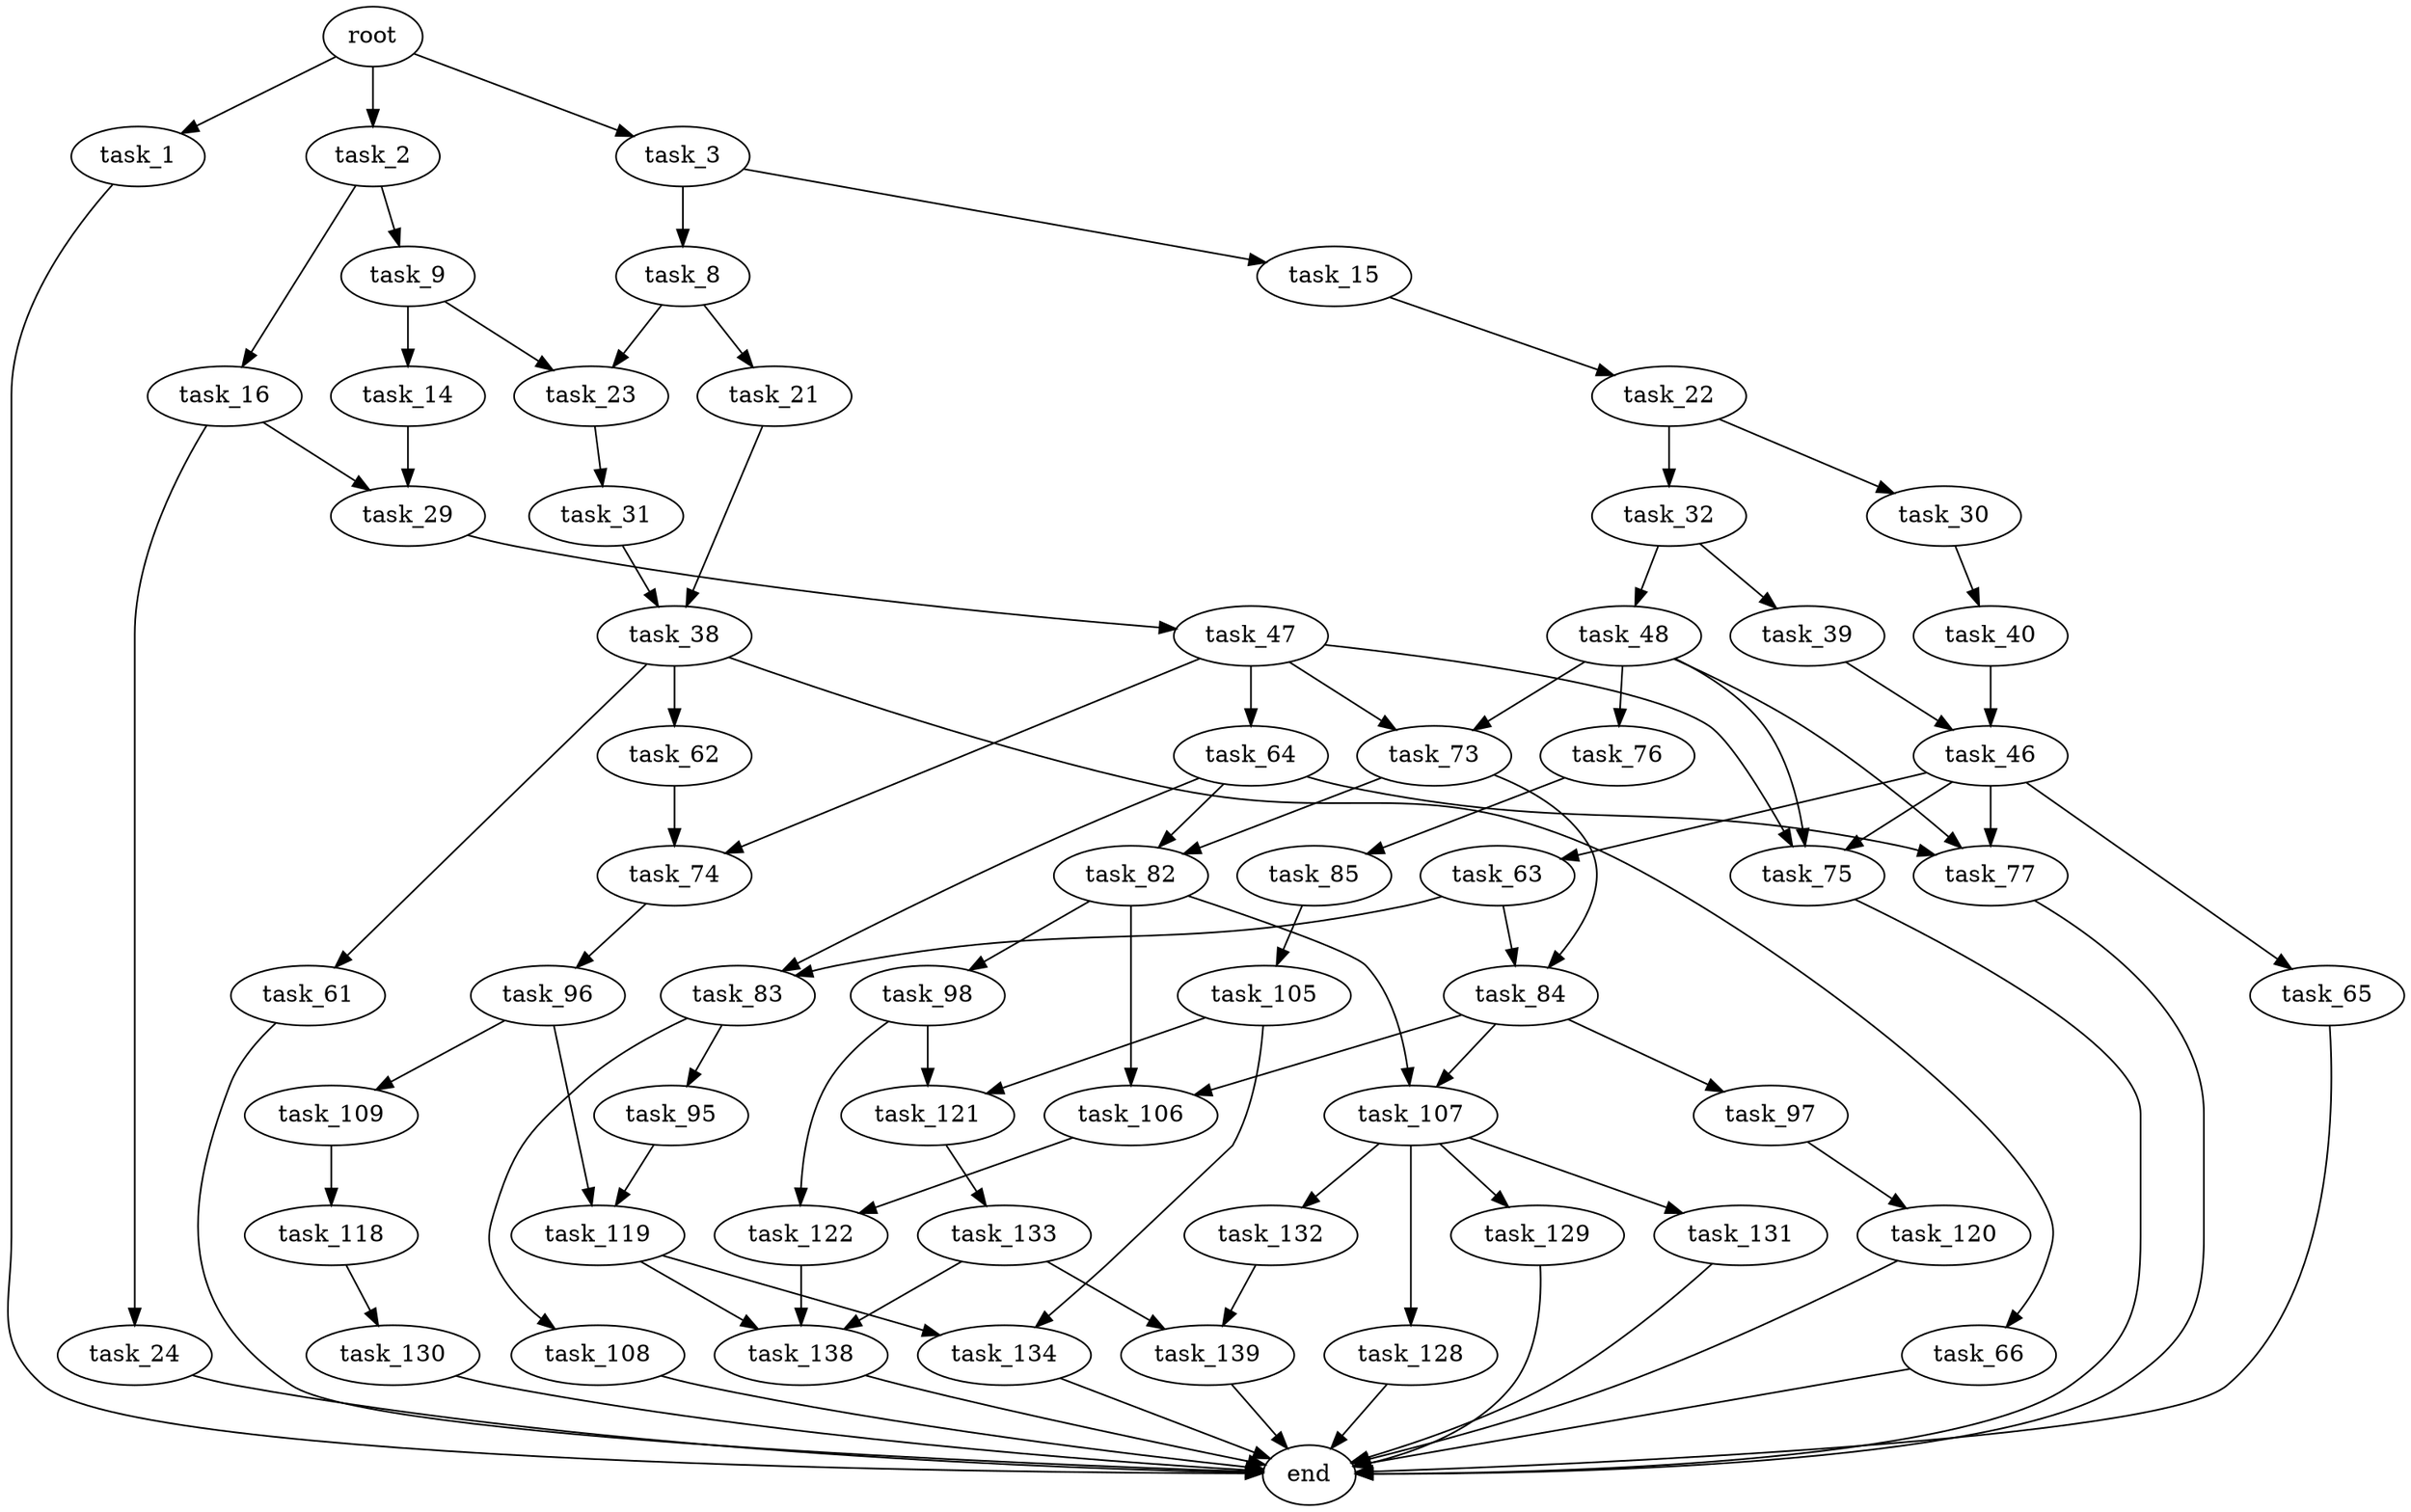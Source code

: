 digraph G {
  root [size="0.000000"];
  task_1 [size="8373658838.000000"];
  task_2 [size="134217728000.000000"];
  task_3 [size="1040603303198.000000"];
  end [size="0.000000"];
  task_9 [size="39062227364.000000"];
  task_16 [size="1109307750.000000"];
  task_8 [size="18989378492.000000"];
  task_15 [size="3953640760.000000"];
  task_21 [size="134693088136.000000"];
  task_23 [size="68719476736.000000"];
  task_14 [size="549755813888.000000"];
  task_29 [size="278872448909.000000"];
  task_22 [size="9763305346.000000"];
  task_24 [size="27023079788.000000"];
  task_38 [size="65229656622.000000"];
  task_30 [size="30434483046.000000"];
  task_32 [size="341402491272.000000"];
  task_31 [size="368293445632.000000"];
  task_47 [size="537803882356.000000"];
  task_40 [size="20331641341.000000"];
  task_39 [size="28991029248.000000"];
  task_48 [size="34544648256.000000"];
  task_61 [size="9988324308.000000"];
  task_62 [size="81382779574.000000"];
  task_66 [size="368293445632.000000"];
  task_46 [size="231928233984.000000"];
  task_63 [size="87632107692.000000"];
  task_65 [size="782757789696.000000"];
  task_75 [size="467725230890.000000"];
  task_77 [size="20607405767.000000"];
  task_64 [size="134217728000.000000"];
  task_73 [size="196438507057.000000"];
  task_74 [size="1785066469.000000"];
  task_76 [size="231928233984.000000"];
  task_83 [size="867377853859.000000"];
  task_84 [size="57426326633.000000"];
  task_82 [size="368293445632.000000"];
  task_96 [size="138093703968.000000"];
  task_85 [size="2557576362.000000"];
  task_98 [size="541542107398.000000"];
  task_106 [size="549755813888.000000"];
  task_107 [size="47069846926.000000"];
  task_95 [size="4620261938.000000"];
  task_108 [size="549755813888.000000"];
  task_97 [size="491784598665.000000"];
  task_105 [size="41524540800.000000"];
  task_119 [size="27324788921.000000"];
  task_109 [size="28498528933.000000"];
  task_120 [size="1073741824000.000000"];
  task_121 [size="782757789696.000000"];
  task_122 [size="23071048903.000000"];
  task_134 [size="4751462172.000000"];
  task_128 [size="6347050977.000000"];
  task_129 [size="34752082587.000000"];
  task_131 [size="68719476736.000000"];
  task_132 [size="24075069510.000000"];
  task_118 [size="612464990.000000"];
  task_130 [size="7210238656.000000"];
  task_138 [size="26112259390.000000"];
  task_133 [size="12585301884.000000"];
  task_139 [size="690997246.000000"];

  root -> task_1 [size="1.000000"];
  root -> task_2 [size="1.000000"];
  root -> task_3 [size="1.000000"];
  task_1 -> end [size="1.000000"];
  task_2 -> task_9 [size="209715200.000000"];
  task_2 -> task_16 [size="209715200.000000"];
  task_3 -> task_8 [size="838860800.000000"];
  task_3 -> task_15 [size="838860800.000000"];
  task_9 -> task_14 [size="33554432.000000"];
  task_9 -> task_23 [size="33554432.000000"];
  task_16 -> task_24 [size="33554432.000000"];
  task_16 -> task_29 [size="33554432.000000"];
  task_8 -> task_21 [size="411041792.000000"];
  task_8 -> task_23 [size="411041792.000000"];
  task_15 -> task_22 [size="75497472.000000"];
  task_21 -> task_38 [size="301989888.000000"];
  task_23 -> task_31 [size="134217728.000000"];
  task_14 -> task_29 [size="536870912.000000"];
  task_29 -> task_47 [size="301989888.000000"];
  task_22 -> task_30 [size="536870912.000000"];
  task_22 -> task_32 [size="536870912.000000"];
  task_24 -> end [size="1.000000"];
  task_38 -> task_61 [size="209715200.000000"];
  task_38 -> task_62 [size="209715200.000000"];
  task_38 -> task_66 [size="209715200.000000"];
  task_30 -> task_40 [size="33554432.000000"];
  task_32 -> task_39 [size="301989888.000000"];
  task_32 -> task_48 [size="301989888.000000"];
  task_31 -> task_38 [size="411041792.000000"];
  task_47 -> task_64 [size="536870912.000000"];
  task_47 -> task_73 [size="536870912.000000"];
  task_47 -> task_74 [size="536870912.000000"];
  task_47 -> task_75 [size="536870912.000000"];
  task_40 -> task_46 [size="838860800.000000"];
  task_39 -> task_46 [size="75497472.000000"];
  task_48 -> task_73 [size="838860800.000000"];
  task_48 -> task_75 [size="838860800.000000"];
  task_48 -> task_76 [size="838860800.000000"];
  task_48 -> task_77 [size="838860800.000000"];
  task_61 -> end [size="1.000000"];
  task_62 -> task_74 [size="75497472.000000"];
  task_66 -> end [size="1.000000"];
  task_46 -> task_63 [size="301989888.000000"];
  task_46 -> task_65 [size="301989888.000000"];
  task_46 -> task_75 [size="301989888.000000"];
  task_46 -> task_77 [size="301989888.000000"];
  task_63 -> task_83 [size="134217728.000000"];
  task_63 -> task_84 [size="134217728.000000"];
  task_65 -> end [size="1.000000"];
  task_75 -> end [size="1.000000"];
  task_77 -> end [size="1.000000"];
  task_64 -> task_77 [size="209715200.000000"];
  task_64 -> task_82 [size="209715200.000000"];
  task_64 -> task_83 [size="209715200.000000"];
  task_73 -> task_82 [size="679477248.000000"];
  task_73 -> task_84 [size="679477248.000000"];
  task_74 -> task_96 [size="33554432.000000"];
  task_76 -> task_85 [size="301989888.000000"];
  task_83 -> task_95 [size="679477248.000000"];
  task_83 -> task_108 [size="679477248.000000"];
  task_84 -> task_97 [size="209715200.000000"];
  task_84 -> task_106 [size="209715200.000000"];
  task_84 -> task_107 [size="209715200.000000"];
  task_82 -> task_98 [size="411041792.000000"];
  task_82 -> task_106 [size="411041792.000000"];
  task_82 -> task_107 [size="411041792.000000"];
  task_96 -> task_109 [size="134217728.000000"];
  task_96 -> task_119 [size="134217728.000000"];
  task_85 -> task_105 [size="134217728.000000"];
  task_98 -> task_121 [size="679477248.000000"];
  task_98 -> task_122 [size="679477248.000000"];
  task_106 -> task_122 [size="536870912.000000"];
  task_107 -> task_128 [size="33554432.000000"];
  task_107 -> task_129 [size="33554432.000000"];
  task_107 -> task_131 [size="33554432.000000"];
  task_107 -> task_132 [size="33554432.000000"];
  task_95 -> task_119 [size="209715200.000000"];
  task_108 -> end [size="1.000000"];
  task_97 -> task_120 [size="679477248.000000"];
  task_105 -> task_121 [size="838860800.000000"];
  task_105 -> task_134 [size="838860800.000000"];
  task_119 -> task_134 [size="75497472.000000"];
  task_119 -> task_138 [size="75497472.000000"];
  task_109 -> task_118 [size="679477248.000000"];
  task_120 -> end [size="1.000000"];
  task_121 -> task_133 [size="679477248.000000"];
  task_122 -> task_138 [size="838860800.000000"];
  task_134 -> end [size="1.000000"];
  task_128 -> end [size="1.000000"];
  task_129 -> end [size="1.000000"];
  task_131 -> end [size="1.000000"];
  task_132 -> task_139 [size="75497472.000000"];
  task_118 -> task_130 [size="75497472.000000"];
  task_130 -> end [size="1.000000"];
  task_138 -> end [size="1.000000"];
  task_133 -> task_138 [size="411041792.000000"];
  task_133 -> task_139 [size="411041792.000000"];
  task_139 -> end [size="1.000000"];
}
